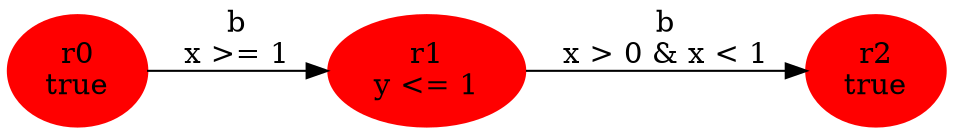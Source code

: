 digraph Aq {
 rankdir=LR;
 size="8,5"
0 [label="r0\ntrue\n",color=red, style=filled];
1 [label="r1\ny <= 1\n",color=red, style=filled];
2 [label="r2\ntrue\n",color=red, style=filled];
0 -> 1 [label="b\nx >= 1\n"];
1 -> 2 [label="b\nx > 0 & x < 1\n"];
}